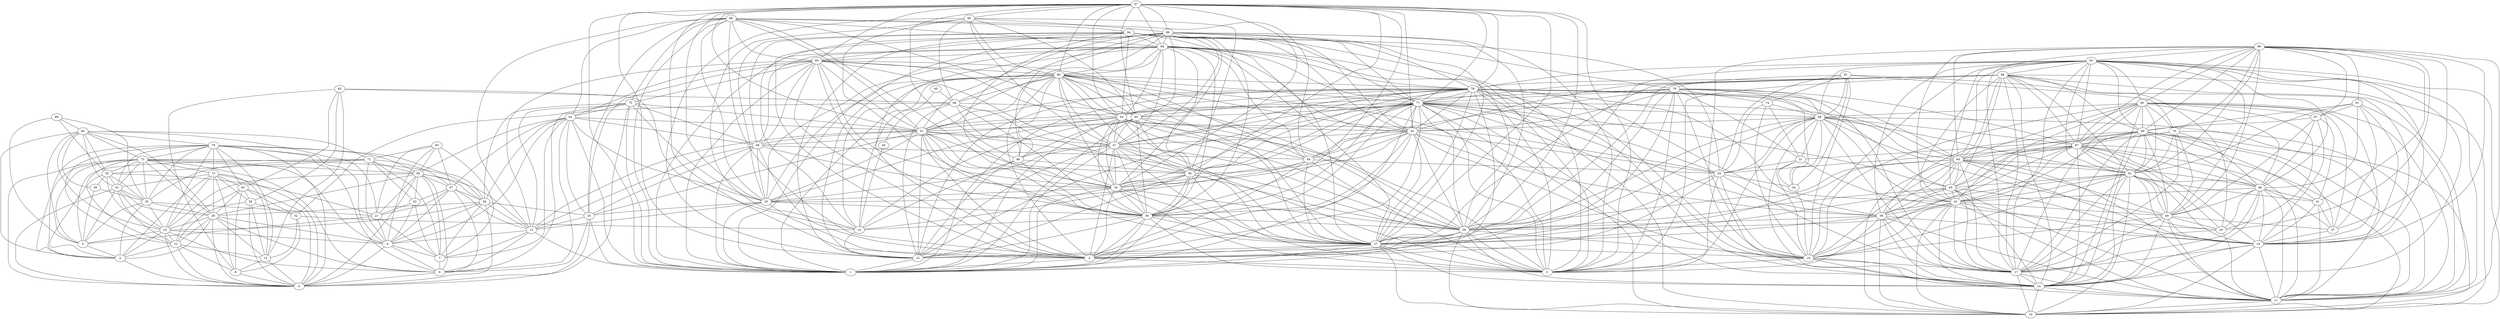 digraph "sensornet-topology" {
label = "";
rankdir="BT";"0"->"2" [arrowhead = "both"] 
"0"->"6" [arrowhead = "both"] 
"0"->"8" [arrowhead = "both"] 
"0"->"9" [arrowhead = "both"] 
"0"->"13" [arrowhead = "both"] 
"0"->"22" [arrowhead = "both"] 
"0"->"23" [arrowhead = "both"] 
"0"->"25" [arrowhead = "both"] 
"0"->"26" [arrowhead = "both"] 
"0"->"52" [arrowhead = "both"] 
"0"->"56" [arrowhead = "both"] 
"0"->"58" [arrowhead = "both"] 
"0"->"59" [arrowhead = "both"] 
"0"->"63" [arrowhead = "both"] 
"0"->"72" [arrowhead = "both"] 
"0"->"73" [arrowhead = "both"] 
"0"->"75" [arrowhead = "both"] 
"0"->"76" [arrowhead = "both"] 
"1"->"4" [arrowhead = "both"] 
"1"->"12" [arrowhead = "both"] 
"1"->"15" [arrowhead = "both"] 
"1"->"25" [arrowhead = "both"] 
"1"->"27" [arrowhead = "both"] 
"1"->"28" [arrowhead = "both"] 
"1"->"30" [arrowhead = "both"] 
"1"->"33" [arrowhead = "both"] 
"1"->"34" [arrowhead = "both"] 
"1"->"36" [arrowhead = "both"] 
"1"->"47" [arrowhead = "both"] 
"1"->"48" [arrowhead = "both"] 
"1"->"54" [arrowhead = "both"] 
"1"->"62" [arrowhead = "both"] 
"1"->"65" [arrowhead = "both"] 
"1"->"75" [arrowhead = "both"] 
"1"->"77" [arrowhead = "both"] 
"1"->"78" [arrowhead = "both"] 
"1"->"80" [arrowhead = "both"] 
"1"->"83" [arrowhead = "both"] 
"1"->"84" [arrowhead = "both"] 
"1"->"86" [arrowhead = "both"] 
"1"->"97" [arrowhead = "both"] 
"1"->"98" [arrowhead = "both"] 
"2"->"5" [arrowhead = "both"] 
"2"->"22" [arrowhead = "both"] 
"2"->"23" [arrowhead = "both"] 
"2"->"26" [arrowhead = "both"] 
"2"->"35" [arrowhead = "both"] 
"2"->"55" [arrowhead = "both"] 
"2"->"72" [arrowhead = "both"] 
"2"->"73" [arrowhead = "both"] 
"2"->"76" [arrowhead = "both"] 
"2"->"85" [arrowhead = "both"] 
"3"->"4" [arrowhead = "both"] 
"3"->"18" [arrowhead = "both"] 
"3"->"27" [arrowhead = "both"] 
"3"->"28" [arrowhead = "both"] 
"3"->"29" [arrowhead = "both"] 
"3"->"30" [arrowhead = "both"] 
"3"->"34" [arrowhead = "both"] 
"3"->"36" [arrowhead = "both"] 
"3"->"38" [arrowhead = "both"] 
"3"->"44" [arrowhead = "both"] 
"3"->"47" [arrowhead = "both"] 
"3"->"54" [arrowhead = "both"] 
"3"->"68" [arrowhead = "both"] 
"3"->"77" [arrowhead = "both"] 
"3"->"78" [arrowhead = "both"] 
"3"->"79" [arrowhead = "both"] 
"3"->"80" [arrowhead = "both"] 
"3"->"84" [arrowhead = "both"] 
"3"->"86" [arrowhead = "both"] 
"3"->"88" [arrowhead = "both"] 
"3"->"94" [arrowhead = "both"] 
"3"->"97" [arrowhead = "both"] 
"4"->"27" [arrowhead = "both"] 
"4"->"28" [arrowhead = "both"] 
"4"->"29" [arrowhead = "both"] 
"4"->"30" [arrowhead = "both"] 
"4"->"33" [arrowhead = "both"] 
"4"->"34" [arrowhead = "both"] 
"4"->"44" [arrowhead = "both"] 
"4"->"47" [arrowhead = "both"] 
"4"->"48" [arrowhead = "both"] 
"4"->"51" [arrowhead = "both"] 
"4"->"53" [arrowhead = "both"] 
"4"->"77" [arrowhead = "both"] 
"4"->"78" [arrowhead = "both"] 
"4"->"79" [arrowhead = "both"] 
"4"->"80" [arrowhead = "both"] 
"4"->"83" [arrowhead = "both"] 
"4"->"84" [arrowhead = "both"] 
"4"->"94" [arrowhead = "both"] 
"4"->"97" [arrowhead = "both"] 
"4"->"98" [arrowhead = "both"] 
"5"->"21" [arrowhead = "both"] 
"5"->"23" [arrowhead = "both"] 
"5"->"35" [arrowhead = "both"] 
"5"->"39" [arrowhead = "both"] 
"5"->"52" [arrowhead = "both"] 
"5"->"71" [arrowhead = "both"] 
"5"->"73" [arrowhead = "both"] 
"5"->"85" [arrowhead = "both"] 
"5"->"89" [arrowhead = "both"] 
"6"->"7" [arrowhead = "both"] 
"6"->"9" [arrowhead = "both"] 
"6"->"12" [arrowhead = "both"] 
"6"->"23" [arrowhead = "both"] 
"6"->"25" [arrowhead = "both"] 
"6"->"26" [arrowhead = "both"] 
"6"->"57" [arrowhead = "both"] 
"6"->"59" [arrowhead = "both"] 
"6"->"62" [arrowhead = "both"] 
"6"->"73" [arrowhead = "both"] 
"6"->"75" [arrowhead = "both"] 
"6"->"76" [arrowhead = "both"] 
"7"->"9" [arrowhead = "both"] 
"7"->"12" [arrowhead = "both"] 
"7"->"21" [arrowhead = "both"] 
"7"->"43" [arrowhead = "both"] 
"7"->"56" [arrowhead = "both"] 
"7"->"59" [arrowhead = "both"] 
"7"->"62" [arrowhead = "both"] 
"7"->"71" [arrowhead = "both"] 
"7"->"93" [arrowhead = "both"] 
"8"->"13" [arrowhead = "both"] 
"8"->"22" [arrowhead = "both"] 
"8"->"32" [arrowhead = "both"] 
"8"->"63" [arrowhead = "both"] 
"8"->"72" [arrowhead = "both"] 
"8"->"82" [arrowhead = "both"] 
"9"->"12" [arrowhead = "both"] 
"9"->"21" [arrowhead = "both"] 
"9"->"23" [arrowhead = "both"] 
"9"->"26" [arrowhead = "both"] 
"9"->"43" [arrowhead = "both"] 
"9"->"56" [arrowhead = "both"] 
"9"->"57" [arrowhead = "both"] 
"9"->"62" [arrowhead = "both"] 
"9"->"71" [arrowhead = "both"] 
"9"->"73" [arrowhead = "both"] 
"9"->"76" [arrowhead = "both"] 
"9"->"93" [arrowhead = "both"] 
"10"->"11" [arrowhead = "both"] 
"10"->"14" [arrowhead = "both"] 
"10"->"17" [arrowhead = "both"] 
"10"->"19" [arrowhead = "both"] 
"10"->"27" [arrowhead = "both"] 
"10"->"28" [arrowhead = "both"] 
"10"->"38" [arrowhead = "both"] 
"10"->"42" [arrowhead = "both"] 
"10"->"61" [arrowhead = "both"] 
"10"->"64" [arrowhead = "both"] 
"10"->"67" [arrowhead = "both"] 
"10"->"69" [arrowhead = "both"] 
"10"->"77" [arrowhead = "both"] 
"10"->"78" [arrowhead = "both"] 
"10"->"88" [arrowhead = "both"] 
"10"->"92" [arrowhead = "both"] 
"11"->"14" [arrowhead = "both"] 
"11"->"17" [arrowhead = "both"] 
"11"->"18" [arrowhead = "both"] 
"11"->"19" [arrowhead = "both"] 
"11"->"20" [arrowhead = "both"] 
"11"->"38" [arrowhead = "both"] 
"11"->"40" [arrowhead = "both"] 
"11"->"41" [arrowhead = "both"] 
"11"->"42" [arrowhead = "both"] 
"11"->"49" [arrowhead = "both"] 
"11"->"60" [arrowhead = "both"] 
"11"->"64" [arrowhead = "both"] 
"11"->"67" [arrowhead = "both"] 
"11"->"68" [arrowhead = "both"] 
"11"->"69" [arrowhead = "both"] 
"11"->"70" [arrowhead = "both"] 
"11"->"88" [arrowhead = "both"] 
"11"->"90" [arrowhead = "both"] 
"11"->"91" [arrowhead = "both"] 
"11"->"92" [arrowhead = "both"] 
"11"->"99" [arrowhead = "both"] 
"12"->"25" [arrowhead = "both"] 
"12"->"33" [arrowhead = "both"] 
"12"->"48" [arrowhead = "both"] 
"12"->"51" [arrowhead = "both"] 
"12"->"56" [arrowhead = "both"] 
"12"->"57" [arrowhead = "both"] 
"12"->"59" [arrowhead = "both"] 
"12"->"75" [arrowhead = "both"] 
"12"->"83" [arrowhead = "both"] 
"12"->"98" [arrowhead = "both"] 
"13"->"22" [arrowhead = "both"] 
"13"->"26" [arrowhead = "both"] 
"13"->"32" [arrowhead = "both"] 
"13"->"58" [arrowhead = "both"] 
"13"->"72" [arrowhead = "both"] 
"13"->"76" [arrowhead = "both"] 
"13"->"82" [arrowhead = "both"] 
"14"->"17" [arrowhead = "both"] 
"14"->"18" [arrowhead = "both"] 
"14"->"19" [arrowhead = "both"] 
"14"->"27" [arrowhead = "both"] 
"14"->"28" [arrowhead = "both"] 
"14"->"38" [arrowhead = "both"] 
"14"->"40" [arrowhead = "both"] 
"14"->"42" [arrowhead = "both"] 
"14"->"49" [arrowhead = "both"] 
"14"->"60" [arrowhead = "both"] 
"14"->"61" [arrowhead = "both"] 
"14"->"67" [arrowhead = "both"] 
"14"->"68" [arrowhead = "both"] 
"14"->"69" [arrowhead = "both"] 
"14"->"77" [arrowhead = "both"] 
"14"->"78" [arrowhead = "both"] 
"14"->"88" [arrowhead = "both"] 
"14"->"90" [arrowhead = "both"] 
"14"->"92" [arrowhead = "both"] 
"14"->"99" [arrowhead = "both"] 
"15"->"16" [arrowhead = "both"] 
"15"->"27" [arrowhead = "both"] 
"15"->"28" [arrowhead = "both"] 
"15"->"30" [arrowhead = "both"] 
"15"->"36" [arrowhead = "both"] 
"15"->"46" [arrowhead = "both"] 
"15"->"47" [arrowhead = "both"] 
"15"->"51" [arrowhead = "both"] 
"15"->"66" [arrowhead = "both"] 
"15"->"77" [arrowhead = "both"] 
"15"->"78" [arrowhead = "both"] 
"15"->"80" [arrowhead = "both"] 
"15"->"86" [arrowhead = "both"] 
"15"->"96" [arrowhead = "both"] 
"15"->"97" [arrowhead = "both"] 
"16"->"30" [arrowhead = "both"] 
"16"->"32" [arrowhead = "both"] 
"16"->"36" [arrowhead = "both"] 
"16"->"45" [arrowhead = "both"] 
"16"->"46" [arrowhead = "both"] 
"16"->"65" [arrowhead = "both"] 
"16"->"80" [arrowhead = "both"] 
"16"->"82" [arrowhead = "both"] 
"16"->"86" [arrowhead = "both"] 
"16"->"95" [arrowhead = "both"] 
"16"->"96" [arrowhead = "both"] 
"17"->"18" [arrowhead = "both"] 
"17"->"19" [arrowhead = "both"] 
"17"->"20" [arrowhead = "both"] 
"17"->"29" [arrowhead = "both"] 
"17"->"38" [arrowhead = "both"] 
"17"->"40" [arrowhead = "both"] 
"17"->"42" [arrowhead = "both"] 
"17"->"49" [arrowhead = "both"] 
"17"->"60" [arrowhead = "both"] 
"17"->"61" [arrowhead = "both"] 
"17"->"64" [arrowhead = "both"] 
"17"->"68" [arrowhead = "both"] 
"17"->"69" [arrowhead = "both"] 
"17"->"70" [arrowhead = "both"] 
"17"->"79" [arrowhead = "both"] 
"17"->"88" [arrowhead = "both"] 
"17"->"90" [arrowhead = "both"] 
"17"->"92" [arrowhead = "both"] 
"17"->"99" [arrowhead = "both"] 
"18"->"24" [arrowhead = "both"] 
"18"->"27" [arrowhead = "both"] 
"18"->"28" [arrowhead = "both"] 
"18"->"29" [arrowhead = "both"] 
"18"->"31" [arrowhead = "both"] 
"18"->"40" [arrowhead = "both"] 
"18"->"42" [arrowhead = "both"] 
"18"->"53" [arrowhead = "both"] 
"18"->"61" [arrowhead = "both"] 
"18"->"64" [arrowhead = "both"] 
"18"->"67" [arrowhead = "both"] 
"18"->"74" [arrowhead = "both"] 
"18"->"77" [arrowhead = "both"] 
"18"->"78" [arrowhead = "both"] 
"18"->"79" [arrowhead = "both"] 
"18"->"81" [arrowhead = "both"] 
"18"->"90" [arrowhead = "both"] 
"18"->"92" [arrowhead = "both"] 
"19"->"37" [arrowhead = "both"] 
"19"->"38" [arrowhead = "both"] 
"19"->"40" [arrowhead = "both"] 
"19"->"41" [arrowhead = "both"] 
"19"->"42" [arrowhead = "both"] 
"19"->"49" [arrowhead = "both"] 
"19"->"60" [arrowhead = "both"] 
"19"->"61" [arrowhead = "both"] 
"19"->"64" [arrowhead = "both"] 
"19"->"67" [arrowhead = "both"] 
"19"->"87" [arrowhead = "both"] 
"19"->"88" [arrowhead = "both"] 
"19"->"90" [arrowhead = "both"] 
"19"->"91" [arrowhead = "both"] 
"19"->"92" [arrowhead = "both"] 
"19"->"99" [arrowhead = "both"] 
"20"->"31" [arrowhead = "both"] 
"20"->"40" [arrowhead = "both"] 
"20"->"49" [arrowhead = "both"] 
"20"->"61" [arrowhead = "both"] 
"20"->"67" [arrowhead = "both"] 
"20"->"81" [arrowhead = "both"] 
"20"->"90" [arrowhead = "both"] 
"20"->"99" [arrowhead = "both"] 
"21"->"35" [arrowhead = "both"] 
"21"->"43" [arrowhead = "both"] 
"21"->"55" [arrowhead = "both"] 
"21"->"57" [arrowhead = "both"] 
"21"->"59" [arrowhead = "both"] 
"21"->"85" [arrowhead = "both"] 
"21"->"93" [arrowhead = "both"] 
"22"->"23" [arrowhead = "both"] 
"22"->"26" [arrowhead = "both"] 
"22"->"52" [arrowhead = "both"] 
"22"->"58" [arrowhead = "both"] 
"22"->"63" [arrowhead = "both"] 
"22"->"73" [arrowhead = "both"] 
"22"->"76" [arrowhead = "both"] 
"23"->"26" [arrowhead = "both"] 
"23"->"35" [arrowhead = "both"] 
"23"->"52" [arrowhead = "both"] 
"23"->"55" [arrowhead = "both"] 
"23"->"56" [arrowhead = "both"] 
"23"->"59" [arrowhead = "both"] 
"23"->"72" [arrowhead = "both"] 
"23"->"76" [arrowhead = "both"] 
"23"->"85" [arrowhead = "both"] 
"24"->"29" [arrowhead = "both"] 
"24"->"31" [arrowhead = "both"] 
"24"->"68" [arrowhead = "both"] 
"24"->"79" [arrowhead = "both"] 
"24"->"81" [arrowhead = "both"] 
"25"->"33" [arrowhead = "both"] 
"25"->"48" [arrowhead = "both"] 
"25"->"51" [arrowhead = "both"] 
"25"->"56" [arrowhead = "both"] 
"25"->"62" [arrowhead = "both"] 
"25"->"83" [arrowhead = "both"] 
"25"->"98" [arrowhead = "both"] 
"26"->"35" [arrowhead = "both"] 
"26"->"52" [arrowhead = "both"] 
"26"->"56" [arrowhead = "both"] 
"26"->"59" [arrowhead = "both"] 
"26"->"63" [arrowhead = "both"] 
"26"->"72" [arrowhead = "both"] 
"26"->"73" [arrowhead = "both"] 
"26"->"85" [arrowhead = "both"] 
"27"->"28" [arrowhead = "both"] 
"27"->"29" [arrowhead = "both"] 
"27"->"30" [arrowhead = "both"] 
"27"->"34" [arrowhead = "both"] 
"27"->"36" [arrowhead = "both"] 
"27"->"38" [arrowhead = "both"] 
"27"->"44" [arrowhead = "both"] 
"27"->"47" [arrowhead = "both"] 
"27"->"51" [arrowhead = "both"] 
"27"->"53" [arrowhead = "both"] 
"27"->"54" [arrowhead = "both"] 
"27"->"60" [arrowhead = "both"] 
"27"->"64" [arrowhead = "both"] 
"27"->"65" [arrowhead = "both"] 
"27"->"68" [arrowhead = "both"] 
"27"->"78" [arrowhead = "both"] 
"27"->"79" [arrowhead = "both"] 
"27"->"80" [arrowhead = "both"] 
"27"->"84" [arrowhead = "both"] 
"27"->"86" [arrowhead = "both"] 
"27"->"88" [arrowhead = "both"] 
"27"->"94" [arrowhead = "both"] 
"27"->"97" [arrowhead = "both"] 
"28"->"30" [arrowhead = "both"] 
"28"->"34" [arrowhead = "both"] 
"28"->"36" [arrowhead = "both"] 
"28"->"38" [arrowhead = "both"] 
"28"->"42" [arrowhead = "both"] 
"28"->"47" [arrowhead = "both"] 
"28"->"51" [arrowhead = "both"] 
"28"->"53" [arrowhead = "both"] 
"28"->"54" [arrowhead = "both"] 
"28"->"60" [arrowhead = "both"] 
"28"->"64" [arrowhead = "both"] 
"28"->"65" [arrowhead = "both"] 
"28"->"68" [arrowhead = "both"] 
"28"->"77" [arrowhead = "both"] 
"28"->"80" [arrowhead = "both"] 
"28"->"84" [arrowhead = "both"] 
"28"->"86" [arrowhead = "both"] 
"28"->"88" [arrowhead = "both"] 
"28"->"92" [arrowhead = "both"] 
"28"->"97" [arrowhead = "both"] 
"29"->"31" [arrowhead = "both"] 
"29"->"44" [arrowhead = "both"] 
"29"->"53" [arrowhead = "both"] 
"29"->"54" [arrowhead = "both"] 
"29"->"67" [arrowhead = "both"] 
"29"->"68" [arrowhead = "both"] 
"29"->"74" [arrowhead = "both"] 
"29"->"77" [arrowhead = "both"] 
"29"->"81" [arrowhead = "both"] 
"29"->"94" [arrowhead = "both"] 
"30"->"33" [arrowhead = "both"] 
"30"->"34" [arrowhead = "both"] 
"30"->"36" [arrowhead = "both"] 
"30"->"46" [arrowhead = "both"] 
"30"->"47" [arrowhead = "both"] 
"30"->"51" [arrowhead = "both"] 
"30"->"53" [arrowhead = "both"] 
"30"->"54" [arrowhead = "both"] 
"30"->"65" [arrowhead = "both"] 
"30"->"66" [arrowhead = "both"] 
"30"->"77" [arrowhead = "both"] 
"30"->"78" [arrowhead = "both"] 
"30"->"83" [arrowhead = "both"] 
"30"->"84" [arrowhead = "both"] 
"30"->"86" [arrowhead = "both"] 
"30"->"96" [arrowhead = "both"] 
"30"->"97" [arrowhead = "both"] 
"31"->"68" [arrowhead = "both"] 
"31"->"70" [arrowhead = "both"] 
"31"->"74" [arrowhead = "both"] 
"31"->"79" [arrowhead = "both"] 
"32"->"58" [arrowhead = "both"] 
"32"->"63" [arrowhead = "both"] 
"32"->"66" [arrowhead = "both"] 
"33"->"34" [arrowhead = "both"] 
"33"->"44" [arrowhead = "both"] 
"33"->"47" [arrowhead = "both"] 
"33"->"48" [arrowhead = "both"] 
"33"->"51" [arrowhead = "both"] 
"33"->"54" [arrowhead = "both"] 
"33"->"62" [arrowhead = "both"] 
"33"->"75" [arrowhead = "both"] 
"33"->"80" [arrowhead = "both"] 
"33"->"84" [arrowhead = "both"] 
"33"->"94" [arrowhead = "both"] 
"33"->"97" [arrowhead = "both"] 
"33"->"98" [arrowhead = "both"] 
"34"->"36" [arrowhead = "both"] 
"34"->"44" [arrowhead = "both"] 
"34"->"47" [arrowhead = "both"] 
"34"->"48" [arrowhead = "both"] 
"34"->"51" [arrowhead = "both"] 
"34"->"53" [arrowhead = "both"] 
"34"->"54" [arrowhead = "both"] 
"34"->"77" [arrowhead = "both"] 
"34"->"78" [arrowhead = "both"] 
"34"->"80" [arrowhead = "both"] 
"34"->"83" [arrowhead = "both"] 
"34"->"86" [arrowhead = "both"] 
"34"->"94" [arrowhead = "both"] 
"34"->"97" [arrowhead = "both"] 
"34"->"98" [arrowhead = "both"] 
"35"->"39" [arrowhead = "both"] 
"35"->"52" [arrowhead = "both"] 
"35"->"55" [arrowhead = "both"] 
"35"->"71" [arrowhead = "both"] 
"35"->"73" [arrowhead = "both"] 
"35"->"76" [arrowhead = "both"] 
"35"->"89" [arrowhead = "both"] 
"36"->"46" [arrowhead = "both"] 
"36"->"47" [arrowhead = "both"] 
"36"->"51" [arrowhead = "both"] 
"36"->"53" [arrowhead = "both"] 
"36"->"65" [arrowhead = "both"] 
"36"->"66" [arrowhead = "both"] 
"36"->"77" [arrowhead = "both"] 
"36"->"78" [arrowhead = "both"] 
"36"->"80" [arrowhead = "both"] 
"36"->"84" [arrowhead = "both"] 
"36"->"96" [arrowhead = "both"] 
"36"->"97" [arrowhead = "both"] 
"37"->"40" [arrowhead = "both"] 
"37"->"41" [arrowhead = "both"] 
"37"->"49" [arrowhead = "both"] 
"37"->"69" [arrowhead = "both"] 
"37"->"90" [arrowhead = "both"] 
"37"->"91" [arrowhead = "both"] 
"37"->"99" [arrowhead = "both"] 
"38"->"42" [arrowhead = "both"] 
"38"->"53" [arrowhead = "both"] 
"38"->"60" [arrowhead = "both"] 
"38"->"61" [arrowhead = "both"] 
"38"->"64" [arrowhead = "both"] 
"38"->"67" [arrowhead = "both"] 
"38"->"69" [arrowhead = "both"] 
"38"->"77" [arrowhead = "both"] 
"38"->"78" [arrowhead = "both"] 
"38"->"92" [arrowhead = "both"] 
"39"->"55" [arrowhead = "both"] 
"39"->"85" [arrowhead = "both"] 
"40"->"42" [arrowhead = "both"] 
"40"->"49" [arrowhead = "both"] 
"40"->"61" [arrowhead = "both"] 
"40"->"64" [arrowhead = "both"] 
"40"->"67" [arrowhead = "both"] 
"40"->"68" [arrowhead = "both"] 
"40"->"69" [arrowhead = "both"] 
"40"->"70" [arrowhead = "both"] 
"40"->"87" [arrowhead = "both"] 
"40"->"92" [arrowhead = "both"] 
"40"->"99" [arrowhead = "both"] 
"41"->"49" [arrowhead = "both"] 
"41"->"61" [arrowhead = "both"] 
"41"->"69" [arrowhead = "both"] 
"41"->"87" [arrowhead = "both"] 
"41"->"99" [arrowhead = "both"] 
"42"->"49" [arrowhead = "both"] 
"42"->"60" [arrowhead = "both"] 
"42"->"61" [arrowhead = "both"] 
"42"->"64" [arrowhead = "both"] 
"42"->"67" [arrowhead = "both"] 
"42"->"68" [arrowhead = "both"] 
"42"->"69" [arrowhead = "both"] 
"42"->"78" [arrowhead = "both"] 
"42"->"88" [arrowhead = "both"] 
"42"->"90" [arrowhead = "both"] 
"42"->"99" [arrowhead = "both"] 
"43"->"57" [arrowhead = "both"] 
"43"->"59" [arrowhead = "both"] 
"43"->"71" [arrowhead = "both"] 
"44"->"48" [arrowhead = "both"] 
"44"->"53" [arrowhead = "both"] 
"44"->"54" [arrowhead = "both"] 
"44"->"77" [arrowhead = "both"] 
"44"->"79" [arrowhead = "both"] 
"44"->"83" [arrowhead = "both"] 
"44"->"84" [arrowhead = "both"] 
"44"->"98" [arrowhead = "both"] 
"45"->"66" [arrowhead = "both"] 
"46"->"47" [arrowhead = "both"] 
"46"->"65" [arrowhead = "both"] 
"46"->"66" [arrowhead = "both"] 
"46"->"80" [arrowhead = "both"] 
"46"->"86" [arrowhead = "both"] 
"46"->"97" [arrowhead = "both"] 
"47"->"51" [arrowhead = "both"] 
"47"->"53" [arrowhead = "both"] 
"47"->"54" [arrowhead = "both"] 
"47"->"65" [arrowhead = "both"] 
"47"->"77" [arrowhead = "both"] 
"47"->"78" [arrowhead = "both"] 
"47"->"80" [arrowhead = "both"] 
"47"->"83" [arrowhead = "both"] 
"47"->"84" [arrowhead = "both"] 
"47"->"86" [arrowhead = "both"] 
"47"->"96" [arrowhead = "both"] 
"48"->"51" [arrowhead = "both"] 
"48"->"54" [arrowhead = "both"] 
"48"->"62" [arrowhead = "both"] 
"48"->"75" [arrowhead = "both"] 
"48"->"83" [arrowhead = "both"] 
"48"->"84" [arrowhead = "both"] 
"48"->"94" [arrowhead = "both"] 
"49"->"61" [arrowhead = "both"] 
"49"->"64" [arrowhead = "both"] 
"49"->"67" [arrowhead = "both"] 
"49"->"69" [arrowhead = "both"] 
"49"->"70" [arrowhead = "both"] 
"49"->"87" [arrowhead = "both"] 
"49"->"90" [arrowhead = "both"] 
"49"->"91" [arrowhead = "both"] 
"49"->"92" [arrowhead = "both"] 
"51"->"54" [arrowhead = "both"] 
"51"->"62" [arrowhead = "both"] 
"51"->"65" [arrowhead = "both"] 
"51"->"75" [arrowhead = "both"] 
"51"->"77" [arrowhead = "both"] 
"51"->"78" [arrowhead = "both"] 
"51"->"80" [arrowhead = "both"] 
"51"->"83" [arrowhead = "both"] 
"51"->"84" [arrowhead = "both"] 
"51"->"86" [arrowhead = "both"] 
"51"->"97" [arrowhead = "both"] 
"51"->"98" [arrowhead = "both"] 
"52"->"55" [arrowhead = "both"] 
"52"->"72" [arrowhead = "both"] 
"52"->"73" [arrowhead = "both"] 
"52"->"76" [arrowhead = "both"] 
"52"->"85" [arrowhead = "both"] 
"53"->"54" [arrowhead = "both"] 
"53"->"68" [arrowhead = "both"] 
"53"->"77" [arrowhead = "both"] 
"53"->"78" [arrowhead = "both"] 
"53"->"79" [arrowhead = "both"] 
"53"->"80" [arrowhead = "both"] 
"53"->"84" [arrowhead = "both"] 
"53"->"86" [arrowhead = "both"] 
"53"->"88" [arrowhead = "both"] 
"53"->"94" [arrowhead = "both"] 
"53"->"97" [arrowhead = "both"] 
"54"->"77" [arrowhead = "both"] 
"54"->"78" [arrowhead = "both"] 
"54"->"79" [arrowhead = "both"] 
"54"->"80" [arrowhead = "both"] 
"54"->"83" [arrowhead = "both"] 
"54"->"84" [arrowhead = "both"] 
"54"->"94" [arrowhead = "both"] 
"54"->"97" [arrowhead = "both"] 
"54"->"98" [arrowhead = "both"] 
"55"->"71" [arrowhead = "both"] 
"55"->"73" [arrowhead = "both"] 
"55"->"85" [arrowhead = "both"] 
"55"->"89" [arrowhead = "both"] 
"56"->"57" [arrowhead = "both"] 
"56"->"59" [arrowhead = "both"] 
"56"->"62" [arrowhead = "both"] 
"56"->"73" [arrowhead = "both"] 
"56"->"75" [arrowhead = "both"] 
"56"->"76" [arrowhead = "both"] 
"57"->"59" [arrowhead = "both"] 
"57"->"62" [arrowhead = "both"] 
"57"->"71" [arrowhead = "both"] 
"57"->"93" [arrowhead = "both"] 
"58"->"63" [arrowhead = "both"] 
"58"->"72" [arrowhead = "both"] 
"58"->"82" [arrowhead = "both"] 
"59"->"62" [arrowhead = "both"] 
"59"->"71" [arrowhead = "both"] 
"59"->"73" [arrowhead = "both"] 
"59"->"76" [arrowhead = "both"] 
"59"->"93" [arrowhead = "both"] 
"60"->"61" [arrowhead = "both"] 
"60"->"64" [arrowhead = "both"] 
"60"->"67" [arrowhead = "both"] 
"60"->"69" [arrowhead = "both"] 
"60"->"77" [arrowhead = "both"] 
"60"->"78" [arrowhead = "both"] 
"60"->"88" [arrowhead = "both"] 
"60"->"92" [arrowhead = "both"] 
"61"->"64" [arrowhead = "both"] 
"61"->"67" [arrowhead = "both"] 
"61"->"68" [arrowhead = "both"] 
"61"->"69" [arrowhead = "both"] 
"61"->"70" [arrowhead = "both"] 
"61"->"88" [arrowhead = "both"] 
"61"->"90" [arrowhead = "both"] 
"61"->"91" [arrowhead = "both"] 
"61"->"92" [arrowhead = "both"] 
"61"->"99" [arrowhead = "both"] 
"62"->"75" [arrowhead = "both"] 
"62"->"83" [arrowhead = "both"] 
"62"->"98" [arrowhead = "both"] 
"63"->"72" [arrowhead = "both"] 
"63"->"76" [arrowhead = "both"] 
"63"->"82" [arrowhead = "both"] 
"64"->"67" [arrowhead = "both"] 
"64"->"68" [arrowhead = "both"] 
"64"->"69" [arrowhead = "both"] 
"64"->"77" [arrowhead = "both"] 
"64"->"78" [arrowhead = "both"] 
"64"->"88" [arrowhead = "both"] 
"64"->"90" [arrowhead = "both"] 
"64"->"92" [arrowhead = "both"] 
"64"->"99" [arrowhead = "both"] 
"65"->"66" [arrowhead = "both"] 
"65"->"77" [arrowhead = "both"] 
"65"->"78" [arrowhead = "both"] 
"65"->"80" [arrowhead = "both"] 
"65"->"86" [arrowhead = "both"] 
"65"->"96" [arrowhead = "both"] 
"65"->"97" [arrowhead = "both"] 
"66"->"80" [arrowhead = "both"] 
"66"->"82" [arrowhead = "both"] 
"66"->"86" [arrowhead = "both"] 
"66"->"95" [arrowhead = "both"] 
"66"->"96" [arrowhead = "both"] 
"67"->"68" [arrowhead = "both"] 
"67"->"69" [arrowhead = "both"] 
"67"->"70" [arrowhead = "both"] 
"67"->"79" [arrowhead = "both"] 
"67"->"88" [arrowhead = "both"] 
"67"->"90" [arrowhead = "both"] 
"67"->"92" [arrowhead = "both"] 
"67"->"99" [arrowhead = "both"] 
"68"->"74" [arrowhead = "both"] 
"68"->"77" [arrowhead = "both"] 
"68"->"78" [arrowhead = "both"] 
"68"->"79" [arrowhead = "both"] 
"68"->"81" [arrowhead = "both"] 
"68"->"90" [arrowhead = "both"] 
"68"->"92" [arrowhead = "both"] 
"69"->"87" [arrowhead = "both"] 
"69"->"88" [arrowhead = "both"] 
"69"->"90" [arrowhead = "both"] 
"69"->"91" [arrowhead = "both"] 
"69"->"92" [arrowhead = "both"] 
"69"->"99" [arrowhead = "both"] 
"70"->"81" [arrowhead = "both"] 
"70"->"90" [arrowhead = "both"] 
"70"->"99" [arrowhead = "both"] 
"71"->"85" [arrowhead = "both"] 
"71"->"93" [arrowhead = "both"] 
"72"->"73" [arrowhead = "both"] 
"72"->"76" [arrowhead = "both"] 
"73"->"76" [arrowhead = "both"] 
"73"->"85" [arrowhead = "both"] 
"74"->"79" [arrowhead = "both"] 
"74"->"81" [arrowhead = "both"] 
"75"->"83" [arrowhead = "both"] 
"75"->"98" [arrowhead = "both"] 
"76"->"85" [arrowhead = "both"] 
"77"->"78" [arrowhead = "both"] 
"77"->"79" [arrowhead = "both"] 
"77"->"80" [arrowhead = "both"] 
"77"->"84" [arrowhead = "both"] 
"77"->"86" [arrowhead = "both"] 
"77"->"88" [arrowhead = "both"] 
"77"->"94" [arrowhead = "both"] 
"77"->"97" [arrowhead = "both"] 
"78"->"80" [arrowhead = "both"] 
"78"->"84" [arrowhead = "both"] 
"78"->"86" [arrowhead = "both"] 
"78"->"88" [arrowhead = "both"] 
"78"->"92" [arrowhead = "both"] 
"78"->"97" [arrowhead = "both"] 
"79"->"81" [arrowhead = "both"] 
"79"->"94" [arrowhead = "both"] 
"80"->"83" [arrowhead = "both"] 
"80"->"84" [arrowhead = "both"] 
"80"->"86" [arrowhead = "both"] 
"80"->"96" [arrowhead = "both"] 
"80"->"97" [arrowhead = "both"] 
"83"->"84" [arrowhead = "both"] 
"83"->"94" [arrowhead = "both"] 
"83"->"97" [arrowhead = "both"] 
"83"->"98" [arrowhead = "both"] 
"84"->"86" [arrowhead = "both"] 
"84"->"94" [arrowhead = "both"] 
"84"->"97" [arrowhead = "both"] 
"84"->"98" [arrowhead = "both"] 
"85"->"89" [arrowhead = "both"] 
"86"->"96" [arrowhead = "both"] 
"86"->"97" [arrowhead = "both"] 
"87"->"90" [arrowhead = "both"] 
"87"->"91" [arrowhead = "both"] 
"87"->"99" [arrowhead = "both"] 
"88"->"92" [arrowhead = "both"] 
"90"->"92" [arrowhead = "both"] 
"90"->"99" [arrowhead = "both"] 
"91"->"99" [arrowhead = "both"] 
"92"->"99" [arrowhead = "both"] 
"94"->"98" [arrowhead = "both"] 
"96"->"97" [arrowhead = "both"] 
}